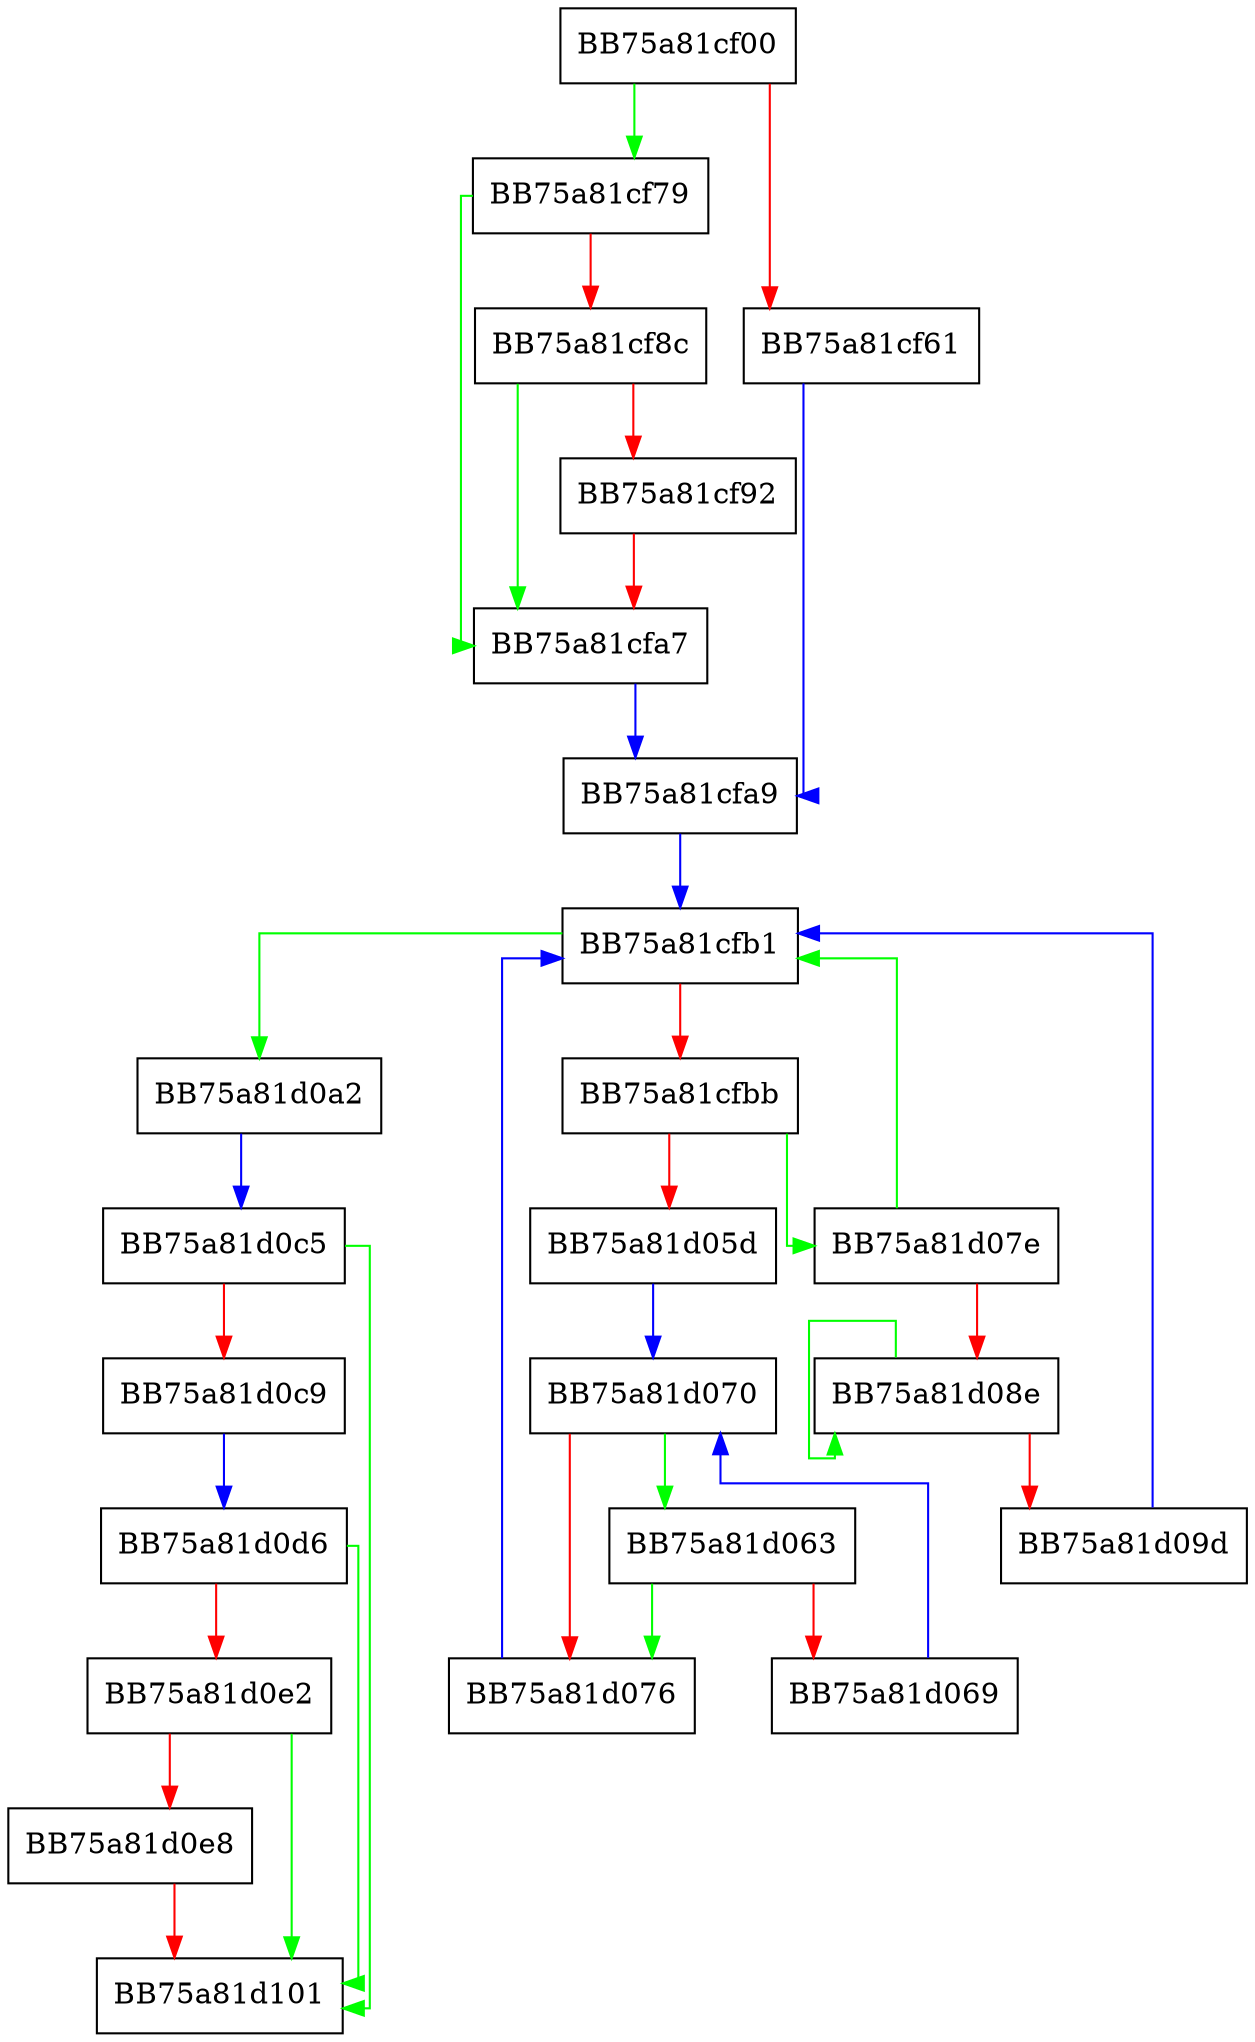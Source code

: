 digraph DumpStatsToSupportLogs {
  node [shape="box"];
  graph [splines=ortho];
  BB75a81cf00 -> BB75a81cf79 [color="green"];
  BB75a81cf00 -> BB75a81cf61 [color="red"];
  BB75a81cf61 -> BB75a81cfa9 [color="blue"];
  BB75a81cf79 -> BB75a81cfa7 [color="green"];
  BB75a81cf79 -> BB75a81cf8c [color="red"];
  BB75a81cf8c -> BB75a81cfa7 [color="green"];
  BB75a81cf8c -> BB75a81cf92 [color="red"];
  BB75a81cf92 -> BB75a81cfa7 [color="red"];
  BB75a81cfa7 -> BB75a81cfa9 [color="blue"];
  BB75a81cfa9 -> BB75a81cfb1 [color="blue"];
  BB75a81cfb1 -> BB75a81d0a2 [color="green"];
  BB75a81cfb1 -> BB75a81cfbb [color="red"];
  BB75a81cfbb -> BB75a81d07e [color="green"];
  BB75a81cfbb -> BB75a81d05d [color="red"];
  BB75a81d05d -> BB75a81d070 [color="blue"];
  BB75a81d063 -> BB75a81d076 [color="green"];
  BB75a81d063 -> BB75a81d069 [color="red"];
  BB75a81d069 -> BB75a81d070 [color="blue"];
  BB75a81d070 -> BB75a81d063 [color="green"];
  BB75a81d070 -> BB75a81d076 [color="red"];
  BB75a81d076 -> BB75a81cfb1 [color="blue"];
  BB75a81d07e -> BB75a81cfb1 [color="green"];
  BB75a81d07e -> BB75a81d08e [color="red"];
  BB75a81d08e -> BB75a81d08e [color="green"];
  BB75a81d08e -> BB75a81d09d [color="red"];
  BB75a81d09d -> BB75a81cfb1 [color="blue"];
  BB75a81d0a2 -> BB75a81d0c5 [color="blue"];
  BB75a81d0c5 -> BB75a81d101 [color="green"];
  BB75a81d0c5 -> BB75a81d0c9 [color="red"];
  BB75a81d0c9 -> BB75a81d0d6 [color="blue"];
  BB75a81d0d6 -> BB75a81d101 [color="green"];
  BB75a81d0d6 -> BB75a81d0e2 [color="red"];
  BB75a81d0e2 -> BB75a81d101 [color="green"];
  BB75a81d0e2 -> BB75a81d0e8 [color="red"];
  BB75a81d0e8 -> BB75a81d101 [color="red"];
}